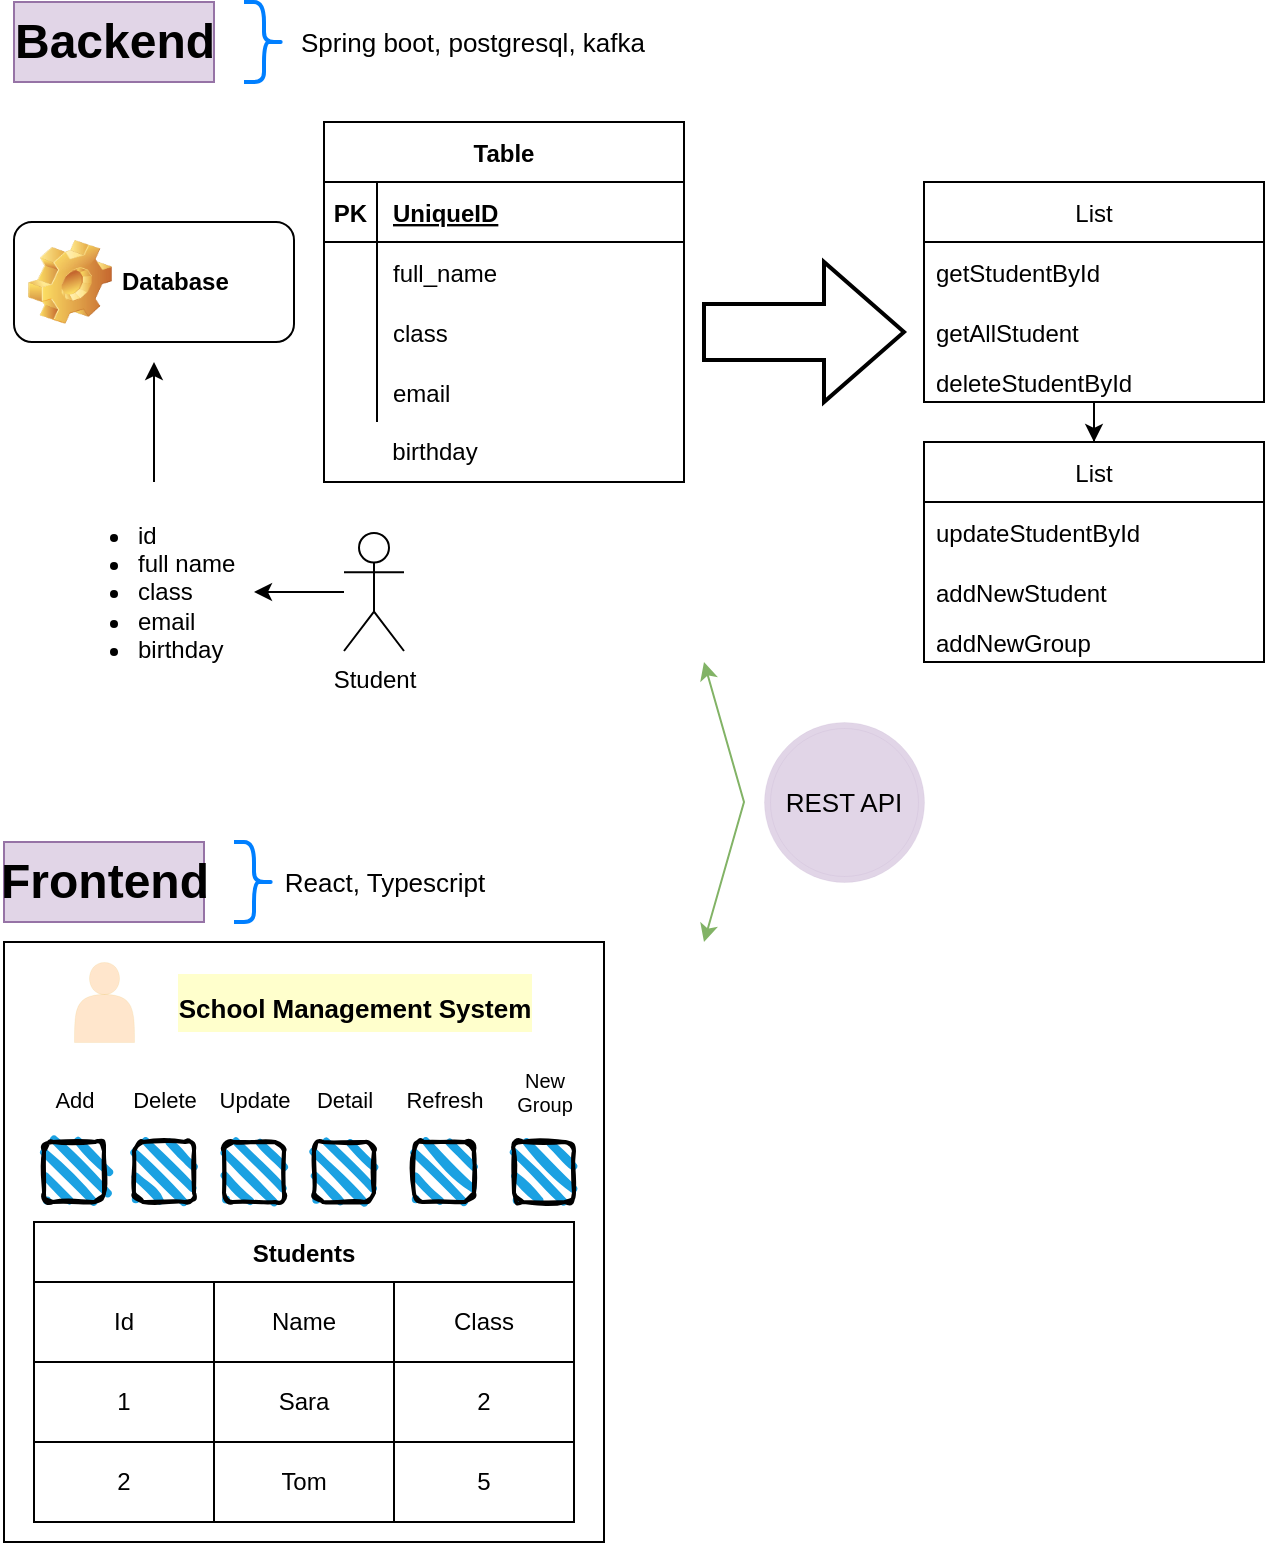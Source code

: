 <mxfile version="20.0.4" type="device"><diagram id="F-xryquj3_VOSyFuJ5kV" name="Page-1"><mxGraphModel dx="1038" dy="1716" grid="1" gridSize="10" guides="1" tooltips="1" connect="1" arrows="1" fold="1" page="1" pageScale="1" pageWidth="827" pageHeight="1169" math="0" shadow="0"><root><mxCell id="0"/><mxCell id="1" parent="0"/><mxCell id="vXrbJCrSXVbjtlyKpqPE-5" value="" style="edgeStyle=orthogonalEdgeStyle;rounded=0;orthogonalLoop=1;jettySize=auto;html=1;" edge="1" parent="1" source="vXrbJCrSXVbjtlyKpqPE-1" target="vXrbJCrSXVbjtlyKpqPE-4"><mxGeometry relative="1" as="geometry"/></mxCell><mxCell id="vXrbJCrSXVbjtlyKpqPE-1" value="Student&lt;br&gt;" style="shape=umlActor;verticalLabelPosition=bottom;verticalAlign=top;html=1;outlineConnect=0;" vertex="1" parent="1"><mxGeometry x="250" y="235.5" width="30" height="59" as="geometry"/></mxCell><mxCell id="vXrbJCrSXVbjtlyKpqPE-7" style="edgeStyle=orthogonalEdgeStyle;rounded=0;orthogonalLoop=1;jettySize=auto;html=1;" edge="1" parent="1" source="vXrbJCrSXVbjtlyKpqPE-4"><mxGeometry relative="1" as="geometry"><mxPoint x="155" y="150" as="targetPoint"/></mxGeometry></mxCell><mxCell id="vXrbJCrSXVbjtlyKpqPE-4" value="&lt;ul&gt;&lt;li&gt;id&lt;/li&gt;&lt;li&gt;full name&lt;/li&gt;&lt;li&gt;class&lt;/li&gt;&lt;li&gt;email&lt;/li&gt;&lt;li&gt;birthday&lt;/li&gt;&lt;/ul&gt;" style="text;strokeColor=none;fillColor=none;html=1;whiteSpace=wrap;verticalAlign=middle;overflow=hidden;" vertex="1" parent="1"><mxGeometry x="105" y="210" width="100" height="110" as="geometry"/></mxCell><mxCell id="vXrbJCrSXVbjtlyKpqPE-9" value="Database" style="label;whiteSpace=wrap;html=1;image=img/clipart/Gear_128x128.png" vertex="1" parent="1"><mxGeometry x="85" y="80" width="140" height="60" as="geometry"/></mxCell><mxCell id="vXrbJCrSXVbjtlyKpqPE-10" value="Table" style="shape=table;startSize=30;container=1;collapsible=1;childLayout=tableLayout;fixedRows=1;rowLines=0;fontStyle=1;align=center;resizeLast=1;" vertex="1" parent="1"><mxGeometry x="240" y="30" width="180" height="180" as="geometry"/></mxCell><mxCell id="vXrbJCrSXVbjtlyKpqPE-11" value="" style="shape=tableRow;horizontal=0;startSize=0;swimlaneHead=0;swimlaneBody=0;fillColor=none;collapsible=0;dropTarget=0;points=[[0,0.5],[1,0.5]];portConstraint=eastwest;top=0;left=0;right=0;bottom=1;" vertex="1" parent="vXrbJCrSXVbjtlyKpqPE-10"><mxGeometry y="30" width="180" height="30" as="geometry"/></mxCell><mxCell id="vXrbJCrSXVbjtlyKpqPE-12" value="PK" style="shape=partialRectangle;connectable=0;fillColor=none;top=0;left=0;bottom=0;right=0;fontStyle=1;overflow=hidden;" vertex="1" parent="vXrbJCrSXVbjtlyKpqPE-11"><mxGeometry width="26.5" height="30" as="geometry"><mxRectangle width="26.5" height="30" as="alternateBounds"/></mxGeometry></mxCell><mxCell id="vXrbJCrSXVbjtlyKpqPE-13" value="UniqueID" style="shape=partialRectangle;connectable=0;fillColor=none;top=0;left=0;bottom=0;right=0;align=left;spacingLeft=6;fontStyle=5;overflow=hidden;" vertex="1" parent="vXrbJCrSXVbjtlyKpqPE-11"><mxGeometry x="26.5" width="153.5" height="30" as="geometry"><mxRectangle width="153.5" height="30" as="alternateBounds"/></mxGeometry></mxCell><mxCell id="vXrbJCrSXVbjtlyKpqPE-14" value="" style="shape=tableRow;horizontal=0;startSize=0;swimlaneHead=0;swimlaneBody=0;fillColor=none;collapsible=0;dropTarget=0;points=[[0,0.5],[1,0.5]];portConstraint=eastwest;top=0;left=0;right=0;bottom=0;" vertex="1" parent="vXrbJCrSXVbjtlyKpqPE-10"><mxGeometry y="60" width="180" height="30" as="geometry"/></mxCell><mxCell id="vXrbJCrSXVbjtlyKpqPE-15" value="" style="shape=partialRectangle;connectable=0;fillColor=none;top=0;left=0;bottom=0;right=0;editable=1;overflow=hidden;" vertex="1" parent="vXrbJCrSXVbjtlyKpqPE-14"><mxGeometry width="26.5" height="30" as="geometry"><mxRectangle width="26.5" height="30" as="alternateBounds"/></mxGeometry></mxCell><mxCell id="vXrbJCrSXVbjtlyKpqPE-16" value="full_name" style="shape=partialRectangle;connectable=0;fillColor=none;top=0;left=0;bottom=0;right=0;align=left;spacingLeft=6;overflow=hidden;" vertex="1" parent="vXrbJCrSXVbjtlyKpqPE-14"><mxGeometry x="26.5" width="153.5" height="30" as="geometry"><mxRectangle width="153.5" height="30" as="alternateBounds"/></mxGeometry></mxCell><mxCell id="vXrbJCrSXVbjtlyKpqPE-17" value="" style="shape=tableRow;horizontal=0;startSize=0;swimlaneHead=0;swimlaneBody=0;fillColor=none;collapsible=0;dropTarget=0;points=[[0,0.5],[1,0.5]];portConstraint=eastwest;top=0;left=0;right=0;bottom=0;" vertex="1" parent="vXrbJCrSXVbjtlyKpqPE-10"><mxGeometry y="90" width="180" height="30" as="geometry"/></mxCell><mxCell id="vXrbJCrSXVbjtlyKpqPE-18" value="" style="shape=partialRectangle;connectable=0;fillColor=none;top=0;left=0;bottom=0;right=0;editable=1;overflow=hidden;" vertex="1" parent="vXrbJCrSXVbjtlyKpqPE-17"><mxGeometry width="26.5" height="30" as="geometry"><mxRectangle width="26.5" height="30" as="alternateBounds"/></mxGeometry></mxCell><mxCell id="vXrbJCrSXVbjtlyKpqPE-19" value="class" style="shape=partialRectangle;connectable=0;fillColor=none;top=0;left=0;bottom=0;right=0;align=left;spacingLeft=6;overflow=hidden;" vertex="1" parent="vXrbJCrSXVbjtlyKpqPE-17"><mxGeometry x="26.5" width="153.5" height="30" as="geometry"><mxRectangle width="153.5" height="30" as="alternateBounds"/></mxGeometry></mxCell><mxCell id="vXrbJCrSXVbjtlyKpqPE-20" value="" style="shape=tableRow;horizontal=0;startSize=0;swimlaneHead=0;swimlaneBody=0;fillColor=none;collapsible=0;dropTarget=0;points=[[0,0.5],[1,0.5]];portConstraint=eastwest;top=0;left=0;right=0;bottom=0;" vertex="1" parent="vXrbJCrSXVbjtlyKpqPE-10"><mxGeometry y="120" width="180" height="30" as="geometry"/></mxCell><mxCell id="vXrbJCrSXVbjtlyKpqPE-21" value="" style="shape=partialRectangle;connectable=0;fillColor=none;top=0;left=0;bottom=0;right=0;editable=1;overflow=hidden;" vertex="1" parent="vXrbJCrSXVbjtlyKpqPE-20"><mxGeometry width="26.5" height="30" as="geometry"><mxRectangle width="26.5" height="30" as="alternateBounds"/></mxGeometry></mxCell><mxCell id="vXrbJCrSXVbjtlyKpqPE-22" value="email" style="shape=partialRectangle;connectable=0;fillColor=none;top=0;left=0;bottom=0;right=0;align=left;spacingLeft=6;overflow=hidden;" vertex="1" parent="vXrbJCrSXVbjtlyKpqPE-20"><mxGeometry x="26.5" width="153.5" height="30" as="geometry"><mxRectangle width="153.5" height="30" as="alternateBounds"/></mxGeometry></mxCell><mxCell id="vXrbJCrSXVbjtlyKpqPE-23" value="birthday&lt;br&gt;" style="text;html=1;align=center;verticalAlign=middle;resizable=0;points=[];autosize=1;strokeColor=none;fillColor=none;" vertex="1" parent="1"><mxGeometry x="260" y="180" width="70" height="30" as="geometry"/></mxCell><mxCell id="vXrbJCrSXVbjtlyKpqPE-25" value="" style="verticalLabelPosition=bottom;verticalAlign=top;html=1;strokeWidth=2;shape=mxgraph.arrows2.arrow;dy=0.6;dx=40;notch=0;" vertex="1" parent="1"><mxGeometry x="430" y="100" width="100" height="70" as="geometry"/></mxCell><mxCell id="vXrbJCrSXVbjtlyKpqPE-34" value="" style="edgeStyle=orthogonalEdgeStyle;rounded=0;orthogonalLoop=1;jettySize=auto;html=1;" edge="1" parent="1" source="vXrbJCrSXVbjtlyKpqPE-26" target="vXrbJCrSXVbjtlyKpqPE-30"><mxGeometry relative="1" as="geometry"/></mxCell><mxCell id="vXrbJCrSXVbjtlyKpqPE-26" value="List" style="swimlane;fontStyle=0;childLayout=stackLayout;horizontal=1;startSize=30;horizontalStack=0;resizeParent=1;resizeParentMax=0;resizeLast=0;collapsible=1;marginBottom=0;" vertex="1" parent="1"><mxGeometry x="540" y="60" width="170" height="110" as="geometry"/></mxCell><mxCell id="vXrbJCrSXVbjtlyKpqPE-27" value="getStudentById" style="text;strokeColor=none;fillColor=none;align=left;verticalAlign=middle;spacingLeft=4;spacingRight=4;overflow=hidden;points=[[0,0.5],[1,0.5]];portConstraint=eastwest;rotatable=0;" vertex="1" parent="vXrbJCrSXVbjtlyKpqPE-26"><mxGeometry y="30" width="170" height="30" as="geometry"/></mxCell><mxCell id="vXrbJCrSXVbjtlyKpqPE-28" value="getAllStudent" style="text;strokeColor=none;fillColor=none;align=left;verticalAlign=middle;spacingLeft=4;spacingRight=4;overflow=hidden;points=[[0,0.5],[1,0.5]];portConstraint=eastwest;rotatable=0;" vertex="1" parent="vXrbJCrSXVbjtlyKpqPE-26"><mxGeometry y="60" width="170" height="30" as="geometry"/></mxCell><mxCell id="vXrbJCrSXVbjtlyKpqPE-29" value="deleteStudentById" style="text;strokeColor=none;fillColor=none;align=left;verticalAlign=middle;spacingLeft=4;spacingRight=4;overflow=hidden;points=[[0,0.5],[1,0.5]];portConstraint=eastwest;rotatable=0;" vertex="1" parent="vXrbJCrSXVbjtlyKpqPE-26"><mxGeometry y="90" width="170" height="20" as="geometry"/></mxCell><mxCell id="vXrbJCrSXVbjtlyKpqPE-30" value="List" style="swimlane;fontStyle=0;childLayout=stackLayout;horizontal=1;startSize=30;horizontalStack=0;resizeParent=1;resizeParentMax=0;resizeLast=0;collapsible=1;marginBottom=0;" vertex="1" parent="1"><mxGeometry x="540" y="190" width="170" height="110" as="geometry"/></mxCell><mxCell id="vXrbJCrSXVbjtlyKpqPE-31" value="updateStudentById" style="text;strokeColor=none;fillColor=none;align=left;verticalAlign=middle;spacingLeft=4;spacingRight=4;overflow=hidden;points=[[0,0.5],[1,0.5]];portConstraint=eastwest;rotatable=0;" vertex="1" parent="vXrbJCrSXVbjtlyKpqPE-30"><mxGeometry y="30" width="170" height="30" as="geometry"/></mxCell><mxCell id="vXrbJCrSXVbjtlyKpqPE-32" value="addNewStudent" style="text;strokeColor=none;fillColor=none;align=left;verticalAlign=middle;spacingLeft=4;spacingRight=4;overflow=hidden;points=[[0,0.5],[1,0.5]];portConstraint=eastwest;rotatable=0;" vertex="1" parent="vXrbJCrSXVbjtlyKpqPE-30"><mxGeometry y="60" width="170" height="30" as="geometry"/></mxCell><mxCell id="vXrbJCrSXVbjtlyKpqPE-33" value="addNewGroup" style="text;strokeColor=none;fillColor=none;align=left;verticalAlign=middle;spacingLeft=4;spacingRight=4;overflow=hidden;points=[[0,0.5],[1,0.5]];portConstraint=eastwest;rotatable=0;" vertex="1" parent="vXrbJCrSXVbjtlyKpqPE-30"><mxGeometry y="90" width="170" height="20" as="geometry"/></mxCell><mxCell id="vXrbJCrSXVbjtlyKpqPE-35" value="" style="whiteSpace=wrap;html=1;aspect=fixed;" vertex="1" parent="1"><mxGeometry x="80" y="440" width="300" height="300" as="geometry"/></mxCell><mxCell id="vXrbJCrSXVbjtlyKpqPE-36" value="Students" style="shape=table;startSize=30;container=1;collapsible=0;childLayout=tableLayout;fontStyle=1;align=center;" vertex="1" parent="1"><mxGeometry x="95" y="580" width="270" height="150" as="geometry"/></mxCell><mxCell id="vXrbJCrSXVbjtlyKpqPE-37" value="" style="shape=tableRow;horizontal=0;startSize=0;swimlaneHead=0;swimlaneBody=0;top=0;left=0;bottom=0;right=0;collapsible=0;dropTarget=0;fillColor=none;points=[[0,0.5],[1,0.5]];portConstraint=eastwest;" vertex="1" parent="vXrbJCrSXVbjtlyKpqPE-36"><mxGeometry y="30" width="270" height="40" as="geometry"/></mxCell><mxCell id="vXrbJCrSXVbjtlyKpqPE-38" value="Id" style="shape=partialRectangle;html=1;whiteSpace=wrap;connectable=0;fillColor=none;top=0;left=0;bottom=0;right=0;overflow=hidden;" vertex="1" parent="vXrbJCrSXVbjtlyKpqPE-37"><mxGeometry width="90" height="40" as="geometry"><mxRectangle width="90" height="40" as="alternateBounds"/></mxGeometry></mxCell><mxCell id="vXrbJCrSXVbjtlyKpqPE-39" value="Name" style="shape=partialRectangle;html=1;whiteSpace=wrap;connectable=0;fillColor=none;top=0;left=0;bottom=0;right=0;overflow=hidden;" vertex="1" parent="vXrbJCrSXVbjtlyKpqPE-37"><mxGeometry x="90" width="90" height="40" as="geometry"><mxRectangle width="90" height="40" as="alternateBounds"/></mxGeometry></mxCell><mxCell id="vXrbJCrSXVbjtlyKpqPE-40" value="Class" style="shape=partialRectangle;html=1;whiteSpace=wrap;connectable=0;fillColor=none;top=0;left=0;bottom=0;right=0;overflow=hidden;" vertex="1" parent="vXrbJCrSXVbjtlyKpqPE-37"><mxGeometry x="180" width="90" height="40" as="geometry"><mxRectangle width="90" height="40" as="alternateBounds"/></mxGeometry></mxCell><mxCell id="vXrbJCrSXVbjtlyKpqPE-41" value="" style="shape=tableRow;horizontal=0;startSize=0;swimlaneHead=0;swimlaneBody=0;top=0;left=0;bottom=0;right=0;collapsible=0;dropTarget=0;fillColor=none;points=[[0,0.5],[1,0.5]];portConstraint=eastwest;" vertex="1" parent="vXrbJCrSXVbjtlyKpqPE-36"><mxGeometry y="70" width="270" height="40" as="geometry"/></mxCell><mxCell id="vXrbJCrSXVbjtlyKpqPE-42" value="1" style="shape=partialRectangle;html=1;whiteSpace=wrap;connectable=0;fillColor=none;top=0;left=0;bottom=0;right=0;overflow=hidden;" vertex="1" parent="vXrbJCrSXVbjtlyKpqPE-41"><mxGeometry width="90" height="40" as="geometry"><mxRectangle width="90" height="40" as="alternateBounds"/></mxGeometry></mxCell><mxCell id="vXrbJCrSXVbjtlyKpqPE-43" value="Sara" style="shape=partialRectangle;html=1;whiteSpace=wrap;connectable=0;fillColor=none;top=0;left=0;bottom=0;right=0;overflow=hidden;" vertex="1" parent="vXrbJCrSXVbjtlyKpqPE-41"><mxGeometry x="90" width="90" height="40" as="geometry"><mxRectangle width="90" height="40" as="alternateBounds"/></mxGeometry></mxCell><mxCell id="vXrbJCrSXVbjtlyKpqPE-44" value="2" style="shape=partialRectangle;html=1;whiteSpace=wrap;connectable=0;fillColor=none;top=0;left=0;bottom=0;right=0;overflow=hidden;" vertex="1" parent="vXrbJCrSXVbjtlyKpqPE-41"><mxGeometry x="180" width="90" height="40" as="geometry"><mxRectangle width="90" height="40" as="alternateBounds"/></mxGeometry></mxCell><mxCell id="vXrbJCrSXVbjtlyKpqPE-45" value="" style="shape=tableRow;horizontal=0;startSize=0;swimlaneHead=0;swimlaneBody=0;top=0;left=0;bottom=0;right=0;collapsible=0;dropTarget=0;fillColor=none;points=[[0,0.5],[1,0.5]];portConstraint=eastwest;" vertex="1" parent="vXrbJCrSXVbjtlyKpqPE-36"><mxGeometry y="110" width="270" height="40" as="geometry"/></mxCell><mxCell id="vXrbJCrSXVbjtlyKpqPE-46" value="2" style="shape=partialRectangle;html=1;whiteSpace=wrap;connectable=0;fillColor=none;top=0;left=0;bottom=0;right=0;overflow=hidden;" vertex="1" parent="vXrbJCrSXVbjtlyKpqPE-45"><mxGeometry width="90" height="40" as="geometry"><mxRectangle width="90" height="40" as="alternateBounds"/></mxGeometry></mxCell><mxCell id="vXrbJCrSXVbjtlyKpqPE-47" value="Tom" style="shape=partialRectangle;html=1;whiteSpace=wrap;connectable=0;fillColor=none;top=0;left=0;bottom=0;right=0;overflow=hidden;" vertex="1" parent="vXrbJCrSXVbjtlyKpqPE-45"><mxGeometry x="90" width="90" height="40" as="geometry"><mxRectangle width="90" height="40" as="alternateBounds"/></mxGeometry></mxCell><mxCell id="vXrbJCrSXVbjtlyKpqPE-48" value="5" style="shape=partialRectangle;html=1;whiteSpace=wrap;connectable=0;fillColor=none;top=0;left=0;bottom=0;right=0;overflow=hidden;" vertex="1" parent="vXrbJCrSXVbjtlyKpqPE-45"><mxGeometry x="180" width="90" height="40" as="geometry"><mxRectangle width="90" height="40" as="alternateBounds"/></mxGeometry></mxCell><mxCell id="vXrbJCrSXVbjtlyKpqPE-49" value="" style="rounded=1;whiteSpace=wrap;html=1;strokeWidth=2;fillWeight=4;hachureGap=8;hachureAngle=45;fillColor=#1ba1e2;sketch=1;" vertex="1" parent="1"><mxGeometry x="100" y="540" width="30" height="30" as="geometry"/></mxCell><mxCell id="vXrbJCrSXVbjtlyKpqPE-52" value="" style="rounded=1;whiteSpace=wrap;html=1;strokeWidth=2;fillWeight=4;hachureGap=8;hachureAngle=45;fillColor=#1ba1e2;sketch=1;" vertex="1" parent="1"><mxGeometry x="145" y="540" width="30" height="30" as="geometry"/></mxCell><mxCell id="vXrbJCrSXVbjtlyKpqPE-53" value="" style="rounded=1;whiteSpace=wrap;html=1;strokeWidth=2;fillWeight=4;hachureGap=8;hachureAngle=45;fillColor=#1ba1e2;sketch=1;" vertex="1" parent="1"><mxGeometry x="190" y="540" width="30" height="30" as="geometry"/></mxCell><mxCell id="vXrbJCrSXVbjtlyKpqPE-54" value="" style="rounded=1;whiteSpace=wrap;html=1;strokeWidth=2;fillWeight=4;hachureGap=8;hachureAngle=45;fillColor=#1ba1e2;sketch=1;" vertex="1" parent="1"><mxGeometry x="235" y="540" width="30" height="30" as="geometry"/></mxCell><mxCell id="vXrbJCrSXVbjtlyKpqPE-55" value="" style="rounded=1;whiteSpace=wrap;html=1;strokeWidth=2;fillWeight=4;hachureGap=8;hachureAngle=45;fillColor=#1ba1e2;sketch=1;" vertex="1" parent="1"><mxGeometry x="285" y="540" width="30" height="30" as="geometry"/></mxCell><mxCell id="vXrbJCrSXVbjtlyKpqPE-56" value="" style="rounded=1;whiteSpace=wrap;html=1;strokeWidth=2;fillWeight=4;hachureGap=8;hachureAngle=45;fillColor=#1ba1e2;sketch=1;" vertex="1" parent="1"><mxGeometry x="335" y="540" width="30" height="30" as="geometry"/></mxCell><mxCell id="vXrbJCrSXVbjtlyKpqPE-57" value="&lt;span style=&quot;font-weight: normal; font-size: 11px;&quot;&gt;&lt;font style=&quot;font-size: 11px;&quot;&gt;Add&lt;/font&gt;&lt;/span&gt;" style="text;strokeColor=none;fillColor=none;html=1;fontSize=24;fontStyle=1;verticalAlign=middle;align=center;" vertex="1" parent="1"><mxGeometry x="100" y="500" width="30" height="30" as="geometry"/></mxCell><mxCell id="vXrbJCrSXVbjtlyKpqPE-58" value="&lt;span style=&quot;font-weight: normal; font-size: 11px;&quot;&gt;&lt;font style=&quot;font-size: 11px;&quot;&gt;Delete&lt;/font&gt;&lt;/span&gt;" style="text;strokeColor=none;fillColor=none;html=1;fontSize=24;fontStyle=1;verticalAlign=middle;align=center;" vertex="1" parent="1"><mxGeometry x="145" y="500" width="30" height="30" as="geometry"/></mxCell><mxCell id="vXrbJCrSXVbjtlyKpqPE-59" value="&lt;span style=&quot;font-weight: normal; font-size: 11px;&quot;&gt;&lt;font style=&quot;font-size: 11px;&quot;&gt;Update&lt;/font&gt;&lt;/span&gt;" style="text;strokeColor=none;fillColor=none;html=1;fontSize=24;fontStyle=1;verticalAlign=middle;align=center;" vertex="1" parent="1"><mxGeometry x="190" y="500" width="30" height="30" as="geometry"/></mxCell><mxCell id="vXrbJCrSXVbjtlyKpqPE-60" value="&lt;span style=&quot;font-size: 11px; font-weight: 400;&quot;&gt;Detail&lt;/span&gt;" style="text;strokeColor=none;fillColor=none;html=1;fontSize=24;fontStyle=1;verticalAlign=middle;align=center;" vertex="1" parent="1"><mxGeometry x="235" y="500" width="30" height="30" as="geometry"/></mxCell><mxCell id="vXrbJCrSXVbjtlyKpqPE-61" value="&lt;span style=&quot;font-weight: normal; font-size: 11px;&quot;&gt;&lt;font style=&quot;font-size: 11px;&quot;&gt;Refresh&lt;/font&gt;&lt;/span&gt;" style="text;strokeColor=none;fillColor=none;html=1;fontSize=24;fontStyle=1;verticalAlign=middle;align=center;" vertex="1" parent="1"><mxGeometry x="285" y="500" width="30" height="30" as="geometry"/></mxCell><mxCell id="vXrbJCrSXVbjtlyKpqPE-62" value="&lt;span style=&quot;font-size: 10px; font-weight: 400;&quot;&gt;New &lt;br style=&quot;font-size: 10px;&quot;&gt;Group&lt;/span&gt;" style="text;strokeColor=none;fillColor=none;html=1;fontSize=10;fontStyle=1;verticalAlign=middle;align=center;strokeWidth=0;spacing=-4;labelBackgroundColor=none;labelBorderColor=none;" vertex="1" parent="1"><mxGeometry x="335" y="510" width="30" height="10" as="geometry"/></mxCell><mxCell id="vXrbJCrSXVbjtlyKpqPE-63" value="" style="shape=actor;whiteSpace=wrap;html=1;labelBackgroundColor=#FFFFCC;labelBorderColor=none;fontSize=10;strokeWidth=0;fillColor=#ffe6cc;strokeColor=#d79b00;" vertex="1" parent="1"><mxGeometry x="115" y="450" width="30" height="40" as="geometry"/></mxCell><mxCell id="vXrbJCrSXVbjtlyKpqPE-64" value="&lt;font style=&quot;font-size: 13px;&quot;&gt;School Management System&lt;/font&gt;" style="text;strokeColor=none;fillColor=none;html=1;fontSize=24;fontStyle=1;verticalAlign=middle;align=center;labelBackgroundColor=#FFFFCC;labelBorderColor=none;" vertex="1" parent="1"><mxGeometry x="205" y="450" width="100" height="40" as="geometry"/></mxCell><mxCell id="vXrbJCrSXVbjtlyKpqPE-65" value="Frontend" style="text;html=1;fontSize=24;fontStyle=1;verticalAlign=middle;align=center;labelBackgroundColor=none;labelBorderColor=none;fillColor=#e1d5e7;strokeColor=#9673a6;" vertex="1" parent="1"><mxGeometry x="80" y="390" width="100" height="40" as="geometry"/></mxCell><mxCell id="vXrbJCrSXVbjtlyKpqPE-66" value="Backend" style="text;html=1;fontSize=24;fontStyle=1;verticalAlign=middle;align=center;labelBackgroundColor=none;labelBorderColor=none;fillColor=#e1d5e7;strokeColor=#9673a6;" vertex="1" parent="1"><mxGeometry x="85" y="-30" width="100" height="40" as="geometry"/></mxCell><mxCell id="vXrbJCrSXVbjtlyKpqPE-67" value="" style="endArrow=classic;startArrow=classic;html=1;rounded=0;fontSize=13;fillColor=#d5e8d4;strokeColor=#82b366;" edge="1" parent="1"><mxGeometry width="50" height="50" relative="1" as="geometry"><mxPoint x="430" y="440" as="sourcePoint"/><mxPoint x="430" y="300" as="targetPoint"/><Array as="points"><mxPoint x="450" y="370"/></Array></mxGeometry></mxCell><mxCell id="vXrbJCrSXVbjtlyKpqPE-69" value="REST API" style="ellipse;shape=doubleEllipse;whiteSpace=wrap;html=1;aspect=fixed;labelBackgroundColor=none;labelBorderColor=none;fontSize=13;strokeWidth=0;fillColor=#e1d5e7;strokeColor=#9673a6;" vertex="1" parent="1"><mxGeometry x="460" y="330" width="80" height="80" as="geometry"/></mxCell><mxCell id="vXrbJCrSXVbjtlyKpqPE-71" value="" style="shape=curlyBracket;whiteSpace=wrap;html=1;rounded=1;flipH=1;labelBackgroundColor=none;labelBorderColor=none;fontSize=13;strokeWidth=2;size=0.5;fillColor=#3333FF;strokeColor=#007FFF;gradientColor=none;" vertex="1" parent="1"><mxGeometry x="200" y="-30" width="20" height="40" as="geometry"/></mxCell><mxCell id="vXrbJCrSXVbjtlyKpqPE-72" value="Spring boot, postgresql, kafka" style="text;html=1;align=center;verticalAlign=middle;resizable=0;points=[];autosize=1;strokeColor=none;fillColor=none;fontSize=13;" vertex="1" parent="1"><mxGeometry x="214" y="-25" width="200" height="30" as="geometry"/></mxCell><mxCell id="vXrbJCrSXVbjtlyKpqPE-73" value="" style="shape=curlyBracket;whiteSpace=wrap;html=1;rounded=1;flipH=1;labelBackgroundColor=none;labelBorderColor=none;fontSize=13;strokeWidth=2;size=0.5;fillColor=#3333FF;strokeColor=#007FFF;gradientColor=none;" vertex="1" parent="1"><mxGeometry x="195" y="390" width="20" height="40" as="geometry"/></mxCell><mxCell id="vXrbJCrSXVbjtlyKpqPE-74" value="React, Typescript" style="text;html=1;align=center;verticalAlign=middle;resizable=0;points=[];autosize=1;strokeColor=none;fillColor=none;fontSize=13;" vertex="1" parent="1"><mxGeometry x="210" y="395" width="120" height="30" as="geometry"/></mxCell></root></mxGraphModel></diagram></mxfile>